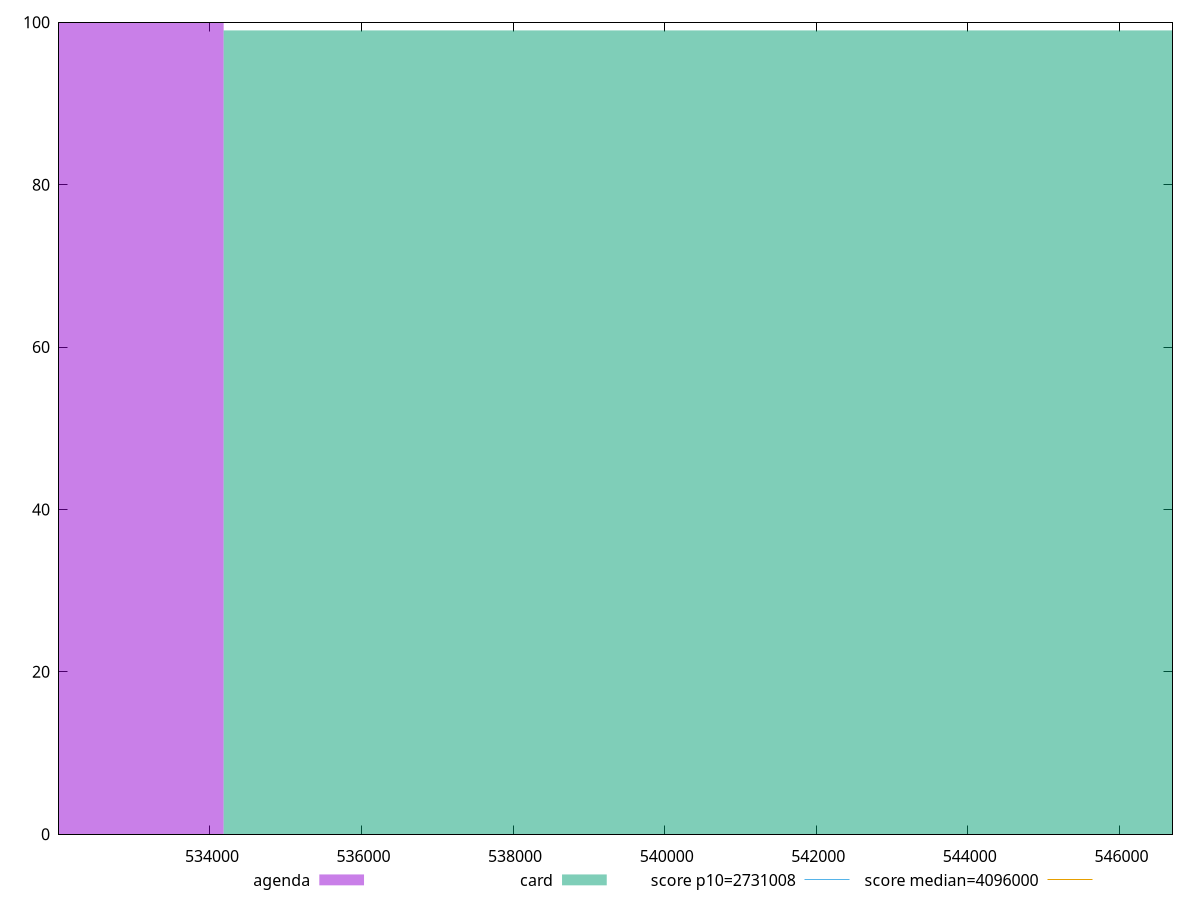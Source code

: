 reset

$agenda <<EOF
525963.1365425675 100
EOF

$card <<EOF
542399.4845595227 99
EOF

set key outside below
set boxwidth 16436.348016955235
set xrange [532009:546700]
set yrange [0:100]
set trange [0:100]
set style fill transparent solid 0.5 noborder

set parametric
set terminal svg size 640, 500 enhanced background rgb 'white'
set output "reports/report_00030_2021-02-24T20-42-31.540Z/total-byte-weight/comparison/histogram/1_vs_2.svg"

plot $agenda title "agenda" with boxes, \
     $card title "card" with boxes, \
     2731008,t title "score p10=2731008", \
     4096000,t title "score median=4096000"

reset
